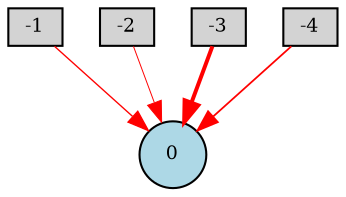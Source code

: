 digraph {
	node [fontsize=9 height=0.2 shape=circle width=0.2]
	-1 [fillcolor=lightgray shape=box style=filled]
	-2 [fillcolor=lightgray shape=box style=filled]
	-3 [fillcolor=lightgray shape=box style=filled]
	-4 [fillcolor=lightgray shape=box style=filled]
	0 [fillcolor=lightblue style=filled]
	-4 -> 0 [color=red penwidth=0.8469802286303334 style=solid]
	-2 -> 0 [color=red penwidth=0.4665383152613538 style=solid]
	-3 -> 0 [color=red penwidth=1.9102454483521918 style=solid]
	-1 -> 0 [color=red penwidth=0.6499708092015313 style=solid]
}
